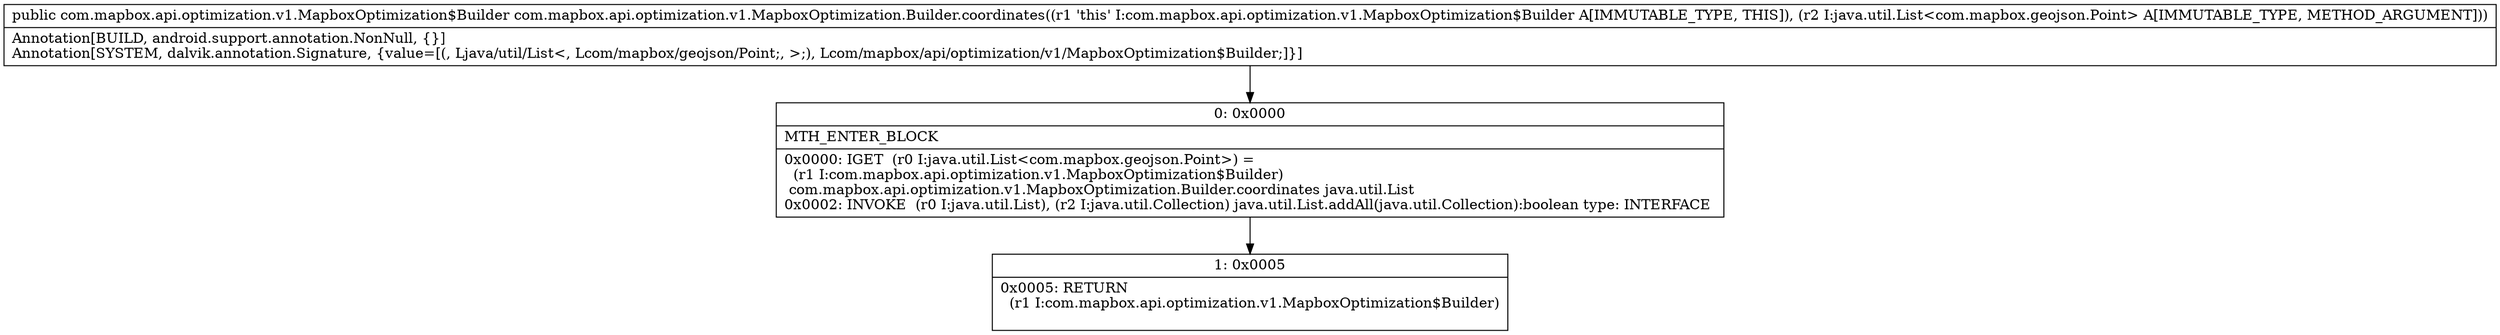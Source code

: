 digraph "CFG forcom.mapbox.api.optimization.v1.MapboxOptimization.Builder.coordinates(Ljava\/util\/List;)Lcom\/mapbox\/api\/optimization\/v1\/MapboxOptimization$Builder;" {
Node_0 [shape=record,label="{0\:\ 0x0000|MTH_ENTER_BLOCK\l|0x0000: IGET  (r0 I:java.util.List\<com.mapbox.geojson.Point\>) = \l  (r1 I:com.mapbox.api.optimization.v1.MapboxOptimization$Builder)\l com.mapbox.api.optimization.v1.MapboxOptimization.Builder.coordinates java.util.List \l0x0002: INVOKE  (r0 I:java.util.List), (r2 I:java.util.Collection) java.util.List.addAll(java.util.Collection):boolean type: INTERFACE \l}"];
Node_1 [shape=record,label="{1\:\ 0x0005|0x0005: RETURN  \l  (r1 I:com.mapbox.api.optimization.v1.MapboxOptimization$Builder)\l \l}"];
MethodNode[shape=record,label="{public com.mapbox.api.optimization.v1.MapboxOptimization$Builder com.mapbox.api.optimization.v1.MapboxOptimization.Builder.coordinates((r1 'this' I:com.mapbox.api.optimization.v1.MapboxOptimization$Builder A[IMMUTABLE_TYPE, THIS]), (r2 I:java.util.List\<com.mapbox.geojson.Point\> A[IMMUTABLE_TYPE, METHOD_ARGUMENT]))  | Annotation[BUILD, android.support.annotation.NonNull, \{\}]\lAnnotation[SYSTEM, dalvik.annotation.Signature, \{value=[(, Ljava\/util\/List\<, Lcom\/mapbox\/geojson\/Point;, \>;), Lcom\/mapbox\/api\/optimization\/v1\/MapboxOptimization$Builder;]\}]\l}"];
MethodNode -> Node_0;
Node_0 -> Node_1;
}

